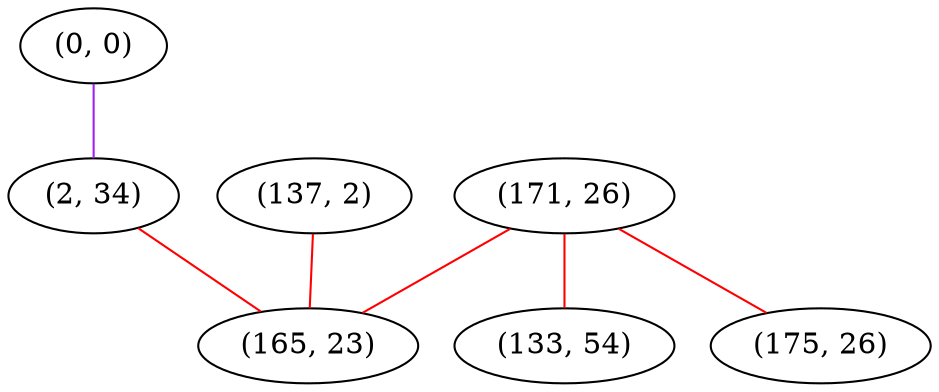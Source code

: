 graph "" {
"(0, 0)";
"(137, 2)";
"(171, 26)";
"(2, 34)";
"(133, 54)";
"(165, 23)";
"(175, 26)";
"(0, 0)" -- "(2, 34)"  [color=purple, key=0, weight=4];
"(137, 2)" -- "(165, 23)"  [color=red, key=0, weight=1];
"(171, 26)" -- "(133, 54)"  [color=red, key=0, weight=1];
"(171, 26)" -- "(165, 23)"  [color=red, key=0, weight=1];
"(171, 26)" -- "(175, 26)"  [color=red, key=0, weight=1];
"(2, 34)" -- "(165, 23)"  [color=red, key=0, weight=1];
}
